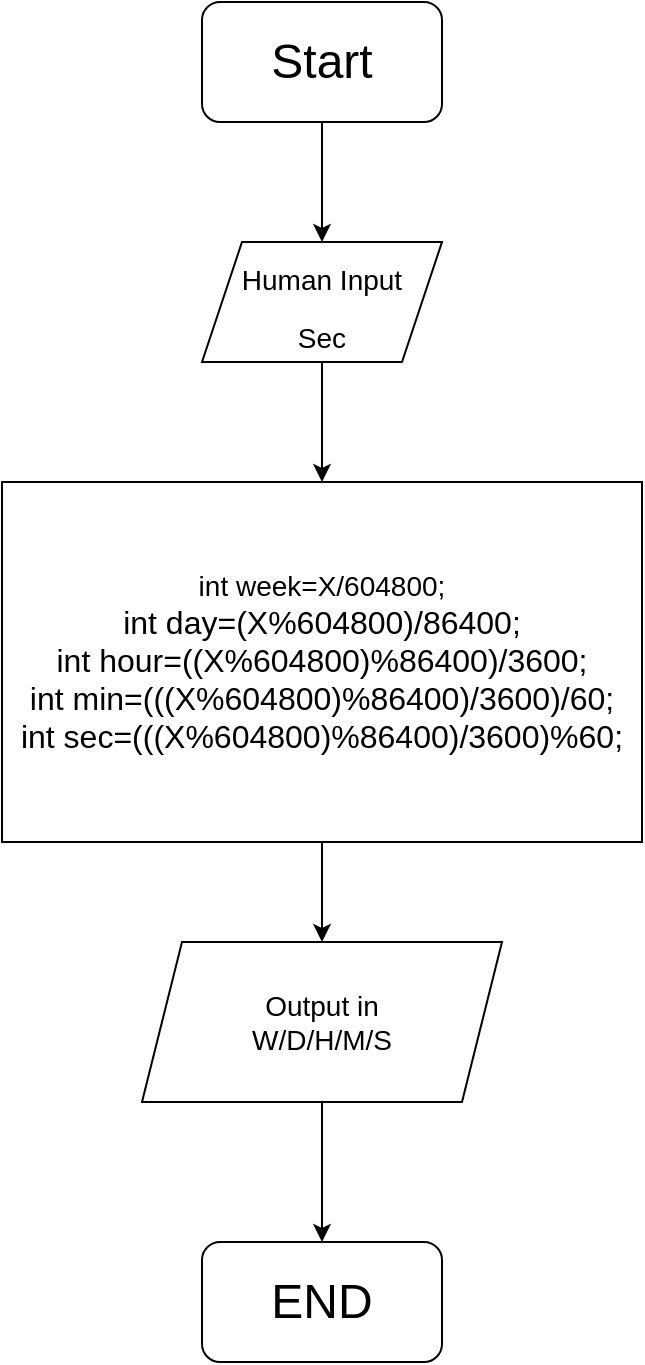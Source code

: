 <mxfile>
    <diagram id="h9cIjKZq-RRRS4u_Q62s" name="Page-1">
        <mxGraphModel dx="650" dy="647" grid="1" gridSize="10" guides="1" tooltips="1" connect="1" arrows="1" fold="1" page="1" pageScale="1" pageWidth="827" pageHeight="1169" math="0" shadow="0">
            <root>
                <mxCell id="0"/>
                <mxCell id="1" parent="0"/>
                <mxCell id="3" style="edgeStyle=none;html=1;fontSize=24;" parent="1" source="2" edge="1">
                    <mxGeometry relative="1" as="geometry">
                        <mxPoint x="320" y="160" as="targetPoint"/>
                    </mxGeometry>
                </mxCell>
                <mxCell id="2" value="&lt;font style=&quot;font-size: 24px;&quot;&gt;Start&lt;/font&gt;" style="rounded=1;whiteSpace=wrap;html=1;" parent="1" vertex="1">
                    <mxGeometry x="260" y="40" width="120" height="60" as="geometry"/>
                </mxCell>
                <mxCell id="5" style="edgeStyle=none;html=1;fontSize=14;" parent="1" source="4" edge="1">
                    <mxGeometry relative="1" as="geometry">
                        <mxPoint x="320" y="280" as="targetPoint"/>
                    </mxGeometry>
                </mxCell>
                <mxCell id="4" value="&lt;font style=&quot;font-size: 14px;&quot;&gt;Human Input&lt;br&gt;Sec&lt;/font&gt;" style="shape=parallelogram;perimeter=parallelogramPerimeter;whiteSpace=wrap;html=1;fixedSize=1;fontSize=24;" parent="1" vertex="1">
                    <mxGeometry x="260" y="160" width="120" height="60" as="geometry"/>
                </mxCell>
                <mxCell id="7" style="edgeStyle=none;html=1;exitX=0.5;exitY=1;exitDx=0;exitDy=0;fontSize=14;" edge="1" parent="1" source="6" target="8">
                    <mxGeometry relative="1" as="geometry">
                        <mxPoint x="320" y="540" as="targetPoint"/>
                    </mxGeometry>
                </mxCell>
                <mxCell id="6" value="&lt;div&gt;&lt;font style=&quot;font-size: 14px;&quot;&gt;int week=X/604800;&lt;/font&gt;&lt;/div&gt;&lt;div&gt;&lt;font size=&quot;3&quot;&gt;int day=(X%604800)/86400;&lt;/font&gt;&lt;/div&gt;&lt;div&gt;&lt;font size=&quot;3&quot;&gt;int hour=((X%604800)%86400)/3600;&lt;/font&gt;&lt;/div&gt;&lt;div&gt;&lt;font size=&quot;3&quot;&gt;int min=(((X%604800)%86400)/3600)/60;&lt;/font&gt;&lt;/div&gt;&lt;div&gt;&lt;font size=&quot;3&quot;&gt;int sec=(((X%604800)%86400)/3600)%60;&lt;/font&gt;&lt;/div&gt;" style="rounded=0;whiteSpace=wrap;html=1;" vertex="1" parent="1">
                    <mxGeometry x="160" y="280" width="320" height="180" as="geometry"/>
                </mxCell>
                <mxCell id="9" style="edgeStyle=none;html=1;exitX=0.5;exitY=1;exitDx=0;exitDy=0;fontSize=14;" edge="1" parent="1" source="8">
                    <mxGeometry relative="1" as="geometry">
                        <mxPoint x="320" y="660" as="targetPoint"/>
                    </mxGeometry>
                </mxCell>
                <mxCell id="8" value="Output in&lt;br&gt;W/D/H/M/S" style="shape=parallelogram;perimeter=parallelogramPerimeter;whiteSpace=wrap;html=1;fixedSize=1;fontSize=14;" vertex="1" parent="1">
                    <mxGeometry x="230" y="510" width="180" height="80" as="geometry"/>
                </mxCell>
                <mxCell id="10" value="&lt;font style=&quot;font-size: 24px;&quot;&gt;END&lt;/font&gt;" style="rounded=1;whiteSpace=wrap;html=1;fontSize=14;" vertex="1" parent="1">
                    <mxGeometry x="260" y="660" width="120" height="60" as="geometry"/>
                </mxCell>
            </root>
        </mxGraphModel>
    </diagram>
</mxfile>